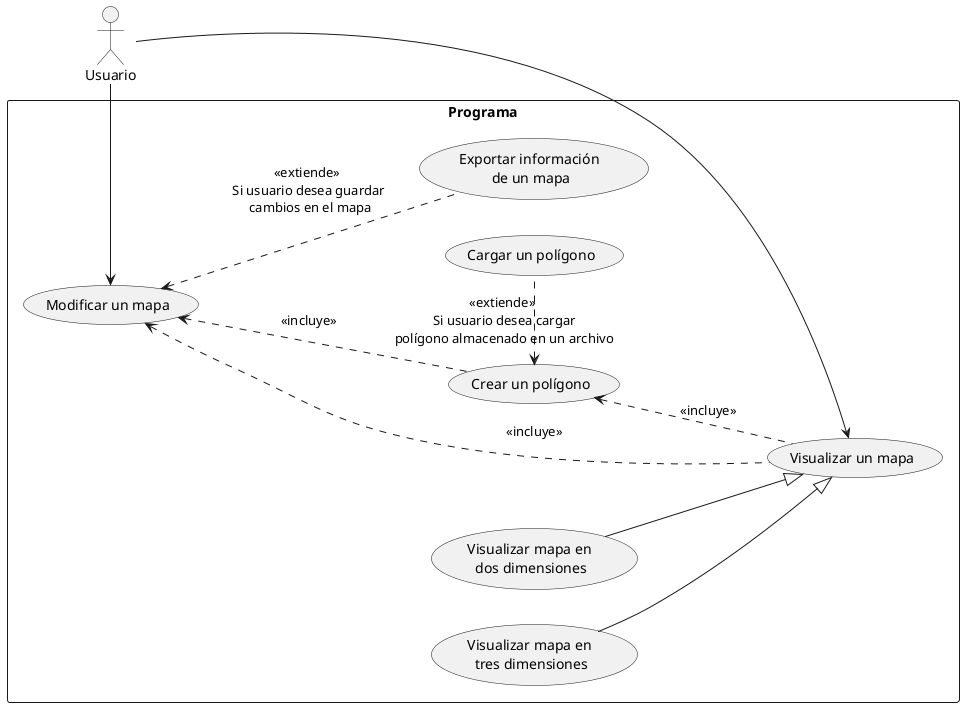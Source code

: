 @startuml
'https://plantuml.com/use-case-diagram

left to right direction

rectangle Programa {
    usecase "Modificar un mapa" as mod_mapa
    usecase "Visualizar un mapa" as viz_mapa
    usecase "Cargar un polígono" as cargar_pol
    usecase "Crear un polígono" as crear_pol
    usecase "Exportar información \nde un mapa" as export_mapa
    usecase "Visualizar mapa en \ndos dimensiones" as viz_mapa_2d
    usecase "Visualizar mapa en \ntres dimensiones" as viz_mapa_3d
}

Usuario -> viz_mapa
Usuario -> mod_mapa

crear_pol <.. viz_mapa : <<incluye>>
mod_mapa <.. crear_pol : <<incluye>>
mod_mapa <. viz_mapa : <<incluye>>
mod_mapa <.. export_mapa : <<extiende>> \n Si usuario desea guardar \n cambios en el mapa
crear_pol <. cargar_pol : <<extiende>> \n Si usuario desea cargar \npolígono almacenado en un archivo

viz_mapa_2d --|> viz_mapa
viz_mapa_3d --|> viz_mapa

@enduml